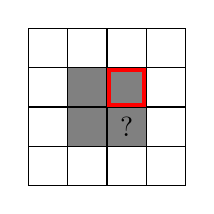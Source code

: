 \begin{tikzpicture}[every node/.style={minimum size=.5cm-\pgflinewidth, outer sep=0pt}]%
    \node[fill=gray] at (0.75,+0.75) {};
    \node[fill=gray] at (1.25,+0.75) {?};
    \node[fill=gray] at (0.75,+1.25) {};
    \node[] at (0.75,+0.75) {};
    \node[] at (1.75,+0.75) {};
    \node[fill=gray] at (1.25,+1.25) {};
    \node[] at (1.25,+0.25) {};
    \node[] at (1.75,+1.25) {};
    \node[] at (1.25,+1.75) {};
    \node[] at (0.75,+1.25) {};
    \node[] at (1.25,+0.75) {};
    \node[] at (1.25,+1.25) {};
    \draw[step=0.5cm,color=black] (0,0) grid (2,2);
    \draw[color=red,line width=0.5mm] (1.025,1.025) rectangle +(0.45,0.45);
\end{tikzpicture}%
